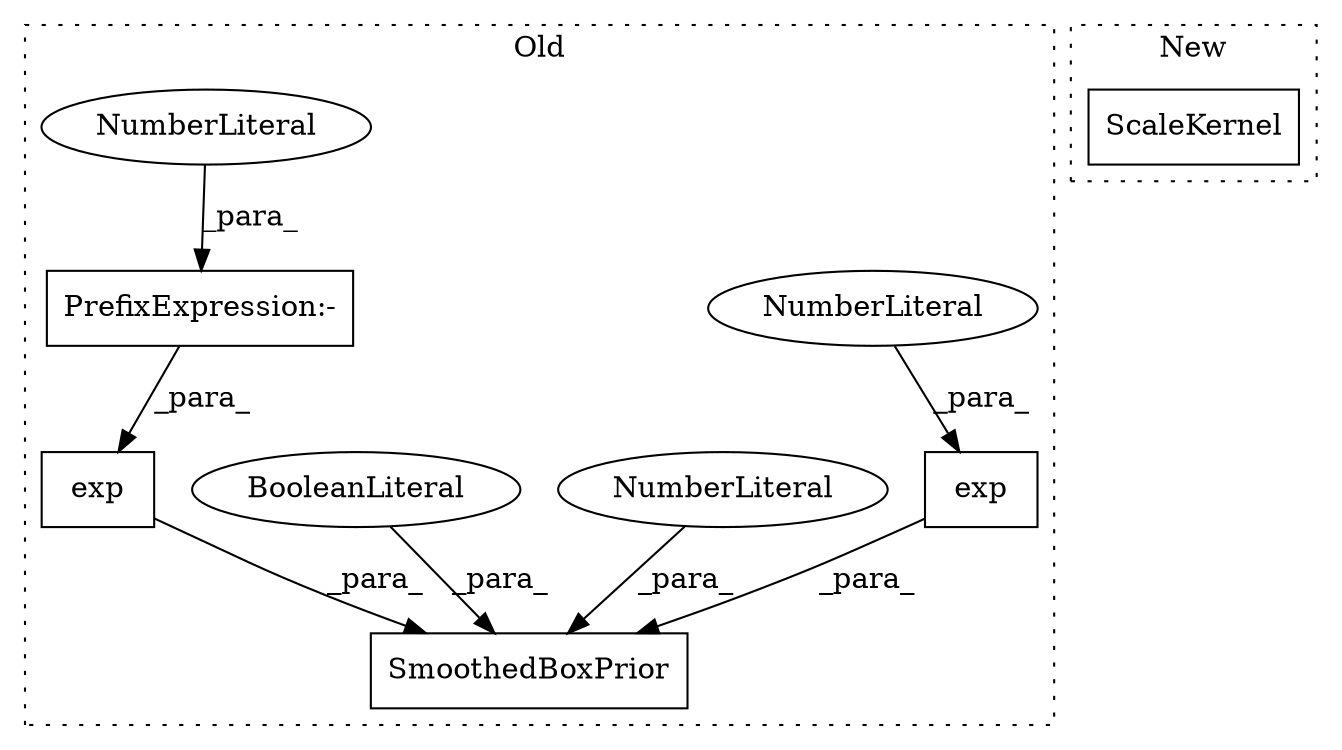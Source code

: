 digraph G {
subgraph cluster0 {
1 [label="exp" a="32" s="1220,1225" l="4,1" shape="box"];
3 [label="NumberLiteral" a="34" s="1224" l="1" shape="ellipse"];
4 [label="SmoothedBoxPrior" a="32" s="1195,1235" l="17,1" shape="box"];
5 [label="NumberLiteral" a="34" s="1227" l="3" shape="ellipse"];
6 [label="BooleanLiteral" a="9" s="1231" l="4" shape="ellipse"];
7 [label="exp" a="32" s="1212,1218" l="4,1" shape="box"];
8 [label="PrefixExpression:-" a="38" s="1216" l="1" shape="box"];
9 [label="NumberLiteral" a="34" s="1217" l="1" shape="ellipse"];
label = "Old";
style="dotted";
}
subgraph cluster1 {
2 [label="ScaleKernel" a="32" s="1453,1493" l="12,1" shape="box"];
label = "New";
style="dotted";
}
1 -> 4 [label="_para_"];
3 -> 1 [label="_para_"];
5 -> 4 [label="_para_"];
6 -> 4 [label="_para_"];
7 -> 4 [label="_para_"];
8 -> 7 [label="_para_"];
9 -> 8 [label="_para_"];
}